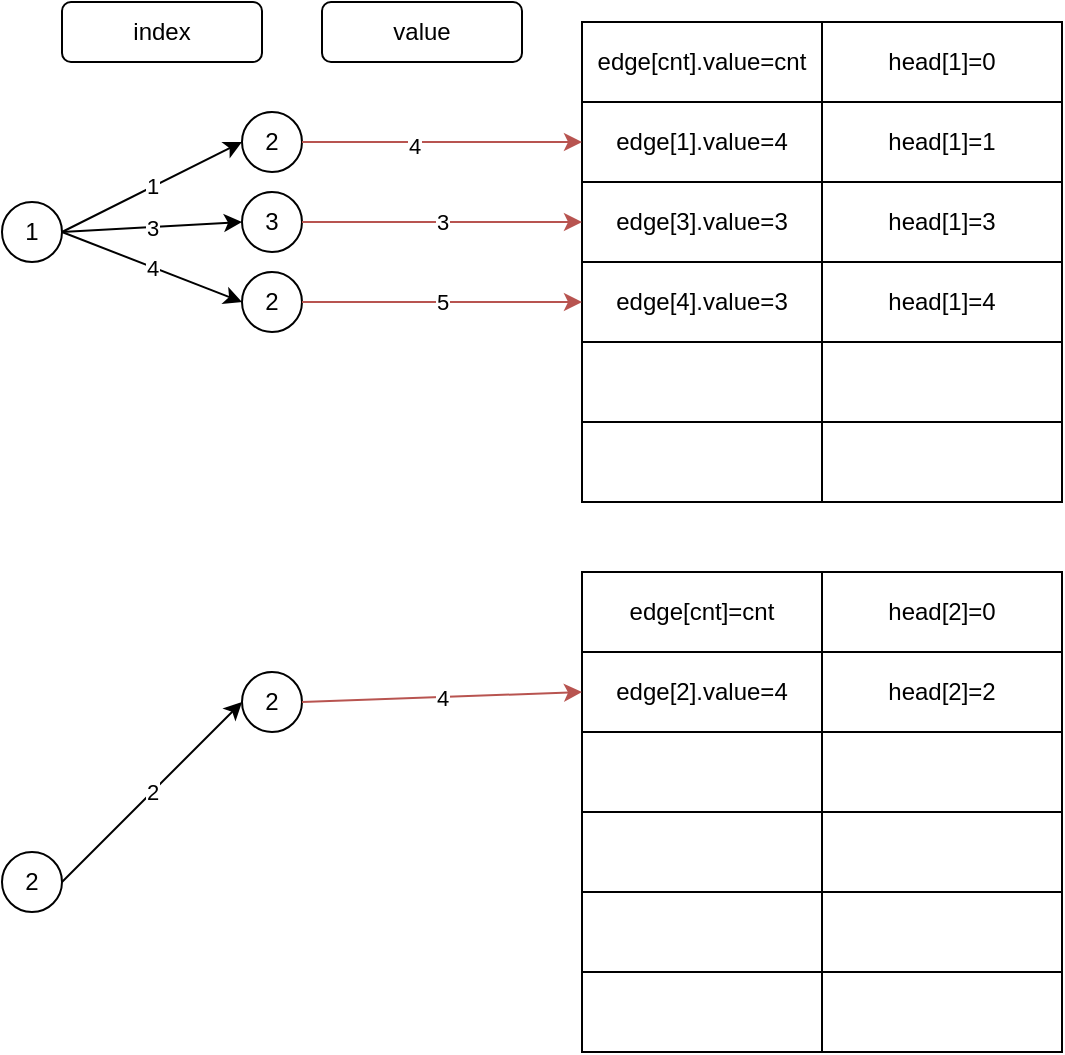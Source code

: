 <mxfile version="21.2.8" type="device">
  <diagram name="第 1 页" id="jPFsZ-wn6OdbeIY43XCs">
    <mxGraphModel dx="1050" dy="621" grid="1" gridSize="10" guides="1" tooltips="1" connect="1" arrows="1" fold="1" page="1" pageScale="1" pageWidth="827" pageHeight="1169" math="0" shadow="0">
      <root>
        <mxCell id="0" />
        <mxCell id="1" parent="0" />
        <mxCell id="0yXQTPuULQUDAwn3RkB3-1" value="1" style="ellipse;whiteSpace=wrap;html=1;aspect=fixed;" vertex="1" parent="1">
          <mxGeometry x="50" y="160" width="30" height="30" as="geometry" />
        </mxCell>
        <mxCell id="0yXQTPuULQUDAwn3RkB3-2" value="2" style="ellipse;whiteSpace=wrap;html=1;aspect=fixed;" vertex="1" parent="1">
          <mxGeometry x="170" y="115" width="30" height="30" as="geometry" />
        </mxCell>
        <mxCell id="0yXQTPuULQUDAwn3RkB3-3" value="1" style="endArrow=classic;html=1;rounded=0;entryX=0;entryY=0.5;entryDx=0;entryDy=0;exitX=1;exitY=0.5;exitDx=0;exitDy=0;" edge="1" parent="1" source="0yXQTPuULQUDAwn3RkB3-1" target="0yXQTPuULQUDAwn3RkB3-2">
          <mxGeometry width="50" height="50" relative="1" as="geometry">
            <mxPoint x="150" y="210" as="sourcePoint" />
            <mxPoint x="200" y="160" as="targetPoint" />
          </mxGeometry>
        </mxCell>
        <mxCell id="0yXQTPuULQUDAwn3RkB3-4" value="edge[3].value=3" style="rounded=0;whiteSpace=wrap;html=1;" vertex="1" parent="1">
          <mxGeometry x="340" y="150" width="120" height="40" as="geometry" />
        </mxCell>
        <mxCell id="0yXQTPuULQUDAwn3RkB3-5" value="edge[4].value=3" style="rounded=0;whiteSpace=wrap;html=1;" vertex="1" parent="1">
          <mxGeometry x="340" y="190" width="120" height="40" as="geometry" />
        </mxCell>
        <mxCell id="0yXQTPuULQUDAwn3RkB3-6" value="edge[cnt].value=cnt" style="rounded=0;whiteSpace=wrap;html=1;" vertex="1" parent="1">
          <mxGeometry x="340" y="70" width="120" height="40" as="geometry" />
        </mxCell>
        <mxCell id="0yXQTPuULQUDAwn3RkB3-7" value="edge[1].value=4" style="rounded=0;whiteSpace=wrap;html=1;" vertex="1" parent="1">
          <mxGeometry x="340" y="110" width="120" height="40" as="geometry" />
        </mxCell>
        <mxCell id="0yXQTPuULQUDAwn3RkB3-8" value="" style="rounded=0;whiteSpace=wrap;html=1;" vertex="1" parent="1">
          <mxGeometry x="340" y="230" width="120" height="40" as="geometry" />
        </mxCell>
        <mxCell id="0yXQTPuULQUDAwn3RkB3-9" value="" style="rounded=0;whiteSpace=wrap;html=1;" vertex="1" parent="1">
          <mxGeometry x="340" y="270" width="120" height="40" as="geometry" />
        </mxCell>
        <mxCell id="0yXQTPuULQUDAwn3RkB3-10" value="head[1]=3" style="rounded=0;whiteSpace=wrap;html=1;" vertex="1" parent="1">
          <mxGeometry x="460" y="150" width="120" height="40" as="geometry" />
        </mxCell>
        <mxCell id="0yXQTPuULQUDAwn3RkB3-11" value="head[1]=4" style="rounded=0;whiteSpace=wrap;html=1;" vertex="1" parent="1">
          <mxGeometry x="460" y="190" width="120" height="40" as="geometry" />
        </mxCell>
        <mxCell id="0yXQTPuULQUDAwn3RkB3-12" value="head[1]=0" style="rounded=0;whiteSpace=wrap;html=1;" vertex="1" parent="1">
          <mxGeometry x="460" y="70" width="120" height="40" as="geometry" />
        </mxCell>
        <mxCell id="0yXQTPuULQUDAwn3RkB3-13" value="head[1]=1" style="rounded=0;whiteSpace=wrap;html=1;" vertex="1" parent="1">
          <mxGeometry x="460" y="110" width="120" height="40" as="geometry" />
        </mxCell>
        <mxCell id="0yXQTPuULQUDAwn3RkB3-14" value="" style="rounded=0;whiteSpace=wrap;html=1;" vertex="1" parent="1">
          <mxGeometry x="460" y="230" width="120" height="40" as="geometry" />
        </mxCell>
        <mxCell id="0yXQTPuULQUDAwn3RkB3-15" value="" style="rounded=0;whiteSpace=wrap;html=1;" vertex="1" parent="1">
          <mxGeometry x="460" y="270" width="120" height="40" as="geometry" />
        </mxCell>
        <mxCell id="0yXQTPuULQUDAwn3RkB3-16" value="" style="endArrow=classic;html=1;rounded=0;entryX=0;entryY=0.5;entryDx=0;entryDy=0;fillColor=#f8cecc;strokeColor=#b85450;exitX=1;exitY=0.5;exitDx=0;exitDy=0;" edge="1" parent="1" source="0yXQTPuULQUDAwn3RkB3-2" target="0yXQTPuULQUDAwn3RkB3-7">
          <mxGeometry width="50" height="50" relative="1" as="geometry">
            <mxPoint x="270" y="160" as="sourcePoint" />
            <mxPoint x="320" y="110" as="targetPoint" />
          </mxGeometry>
        </mxCell>
        <mxCell id="0yXQTPuULQUDAwn3RkB3-50" value="4" style="edgeLabel;html=1;align=center;verticalAlign=middle;resizable=0;points=[];" vertex="1" connectable="0" parent="0yXQTPuULQUDAwn3RkB3-16">
          <mxGeometry x="-0.198" y="-2" relative="1" as="geometry">
            <mxPoint as="offset" />
          </mxGeometry>
        </mxCell>
        <mxCell id="0yXQTPuULQUDAwn3RkB3-23" value="2" style="ellipse;whiteSpace=wrap;html=1;aspect=fixed;" vertex="1" parent="1">
          <mxGeometry x="50" y="485" width="30" height="30" as="geometry" />
        </mxCell>
        <mxCell id="0yXQTPuULQUDAwn3RkB3-24" value="2" style="ellipse;whiteSpace=wrap;html=1;aspect=fixed;" vertex="1" parent="1">
          <mxGeometry x="170" y="395" width="30" height="30" as="geometry" />
        </mxCell>
        <mxCell id="0yXQTPuULQUDAwn3RkB3-25" value="2" style="endArrow=classic;html=1;rounded=0;entryX=0;entryY=0.5;entryDx=0;entryDy=0;exitX=1;exitY=0.5;exitDx=0;exitDy=0;" edge="1" parent="1" source="0yXQTPuULQUDAwn3RkB3-23" target="0yXQTPuULQUDAwn3RkB3-24">
          <mxGeometry width="50" height="50" relative="1" as="geometry">
            <mxPoint x="150" y="485" as="sourcePoint" />
            <mxPoint x="200" y="435" as="targetPoint" />
          </mxGeometry>
        </mxCell>
        <mxCell id="0yXQTPuULQUDAwn3RkB3-26" value="" style="rounded=0;whiteSpace=wrap;html=1;" vertex="1" parent="1">
          <mxGeometry x="340" y="425" width="120" height="40" as="geometry" />
        </mxCell>
        <mxCell id="0yXQTPuULQUDAwn3RkB3-27" value="" style="rounded=0;whiteSpace=wrap;html=1;" vertex="1" parent="1">
          <mxGeometry x="340" y="465" width="120" height="40" as="geometry" />
        </mxCell>
        <mxCell id="0yXQTPuULQUDAwn3RkB3-28" value="edge[cnt]=cnt" style="rounded=0;whiteSpace=wrap;html=1;" vertex="1" parent="1">
          <mxGeometry x="340" y="345" width="120" height="40" as="geometry" />
        </mxCell>
        <mxCell id="0yXQTPuULQUDAwn3RkB3-29" value="edge[2].value=4" style="rounded=0;whiteSpace=wrap;html=1;" vertex="1" parent="1">
          <mxGeometry x="340" y="385" width="120" height="40" as="geometry" />
        </mxCell>
        <mxCell id="0yXQTPuULQUDAwn3RkB3-30" value="" style="rounded=0;whiteSpace=wrap;html=1;" vertex="1" parent="1">
          <mxGeometry x="340" y="505" width="120" height="40" as="geometry" />
        </mxCell>
        <mxCell id="0yXQTPuULQUDAwn3RkB3-31" value="" style="rounded=0;whiteSpace=wrap;html=1;" vertex="1" parent="1">
          <mxGeometry x="340" y="545" width="120" height="40" as="geometry" />
        </mxCell>
        <mxCell id="0yXQTPuULQUDAwn3RkB3-32" value="" style="rounded=0;whiteSpace=wrap;html=1;" vertex="1" parent="1">
          <mxGeometry x="460" y="425" width="120" height="40" as="geometry" />
        </mxCell>
        <mxCell id="0yXQTPuULQUDAwn3RkB3-33" value="" style="rounded=0;whiteSpace=wrap;html=1;" vertex="1" parent="1">
          <mxGeometry x="460" y="465" width="120" height="40" as="geometry" />
        </mxCell>
        <mxCell id="0yXQTPuULQUDAwn3RkB3-34" value="head[2]=0" style="rounded=0;whiteSpace=wrap;html=1;" vertex="1" parent="1">
          <mxGeometry x="460" y="345" width="120" height="40" as="geometry" />
        </mxCell>
        <mxCell id="0yXQTPuULQUDAwn3RkB3-35" value="head[2]=2" style="rounded=0;whiteSpace=wrap;html=1;" vertex="1" parent="1">
          <mxGeometry x="460" y="385" width="120" height="40" as="geometry" />
        </mxCell>
        <mxCell id="0yXQTPuULQUDAwn3RkB3-36" value="" style="rounded=0;whiteSpace=wrap;html=1;" vertex="1" parent="1">
          <mxGeometry x="460" y="505" width="120" height="40" as="geometry" />
        </mxCell>
        <mxCell id="0yXQTPuULQUDAwn3RkB3-37" value="" style="rounded=0;whiteSpace=wrap;html=1;" vertex="1" parent="1">
          <mxGeometry x="460" y="545" width="120" height="40" as="geometry" />
        </mxCell>
        <mxCell id="0yXQTPuULQUDAwn3RkB3-38" value="4" style="endArrow=classic;html=1;rounded=0;entryX=0;entryY=0.5;entryDx=0;entryDy=0;fillColor=#f8cecc;strokeColor=#b85450;exitX=1;exitY=0.5;exitDx=0;exitDy=0;" edge="1" parent="1" source="0yXQTPuULQUDAwn3RkB3-24" target="0yXQTPuULQUDAwn3RkB3-29">
          <mxGeometry width="50" height="50" relative="1" as="geometry">
            <mxPoint x="270" y="435" as="sourcePoint" />
            <mxPoint x="320" y="385" as="targetPoint" />
          </mxGeometry>
        </mxCell>
        <mxCell id="0yXQTPuULQUDAwn3RkB3-42" value="3" style="ellipse;whiteSpace=wrap;html=1;aspect=fixed;" vertex="1" parent="1">
          <mxGeometry x="170" y="155" width="30" height="30" as="geometry" />
        </mxCell>
        <mxCell id="0yXQTPuULQUDAwn3RkB3-43" value="2" style="ellipse;whiteSpace=wrap;html=1;aspect=fixed;" vertex="1" parent="1">
          <mxGeometry x="170" y="195" width="30" height="30" as="geometry" />
        </mxCell>
        <mxCell id="0yXQTPuULQUDAwn3RkB3-44" value="3" style="endArrow=classic;html=1;rounded=0;entryX=0;entryY=0.5;entryDx=0;entryDy=0;exitX=1;exitY=0.5;exitDx=0;exitDy=0;" edge="1" parent="1" source="0yXQTPuULQUDAwn3RkB3-1" target="0yXQTPuULQUDAwn3RkB3-42">
          <mxGeometry width="50" height="50" relative="1" as="geometry">
            <mxPoint x="90" y="235" as="sourcePoint" />
            <mxPoint x="180" y="145" as="targetPoint" />
          </mxGeometry>
        </mxCell>
        <mxCell id="0yXQTPuULQUDAwn3RkB3-45" value="3" style="endArrow=classic;html=1;rounded=0;entryX=0;entryY=0.5;entryDx=0;entryDy=0;fillColor=#f8cecc;strokeColor=#b85450;exitX=1;exitY=0.5;exitDx=0;exitDy=0;" edge="1" parent="1" source="0yXQTPuULQUDAwn3RkB3-42" target="0yXQTPuULQUDAwn3RkB3-4">
          <mxGeometry width="50" height="50" relative="1" as="geometry">
            <mxPoint x="210" y="202.5" as="sourcePoint" />
            <mxPoint x="350" y="197.5" as="targetPoint" />
          </mxGeometry>
        </mxCell>
        <mxCell id="0yXQTPuULQUDAwn3RkB3-46" value="4" style="endArrow=classic;html=1;rounded=0;entryX=0;entryY=0.5;entryDx=0;entryDy=0;exitX=1;exitY=0.5;exitDx=0;exitDy=0;" edge="1" parent="1" source="0yXQTPuULQUDAwn3RkB3-1" target="0yXQTPuULQUDAwn3RkB3-43">
          <mxGeometry width="50" height="50" relative="1" as="geometry">
            <mxPoint x="90" y="235" as="sourcePoint" />
            <mxPoint x="180" y="205" as="targetPoint" />
          </mxGeometry>
        </mxCell>
        <mxCell id="0yXQTPuULQUDAwn3RkB3-49" value="5" style="endArrow=classic;html=1;rounded=0;entryX=0;entryY=0.5;entryDx=0;entryDy=0;fillColor=#f8cecc;strokeColor=#b85450;exitX=1;exitY=0.5;exitDx=0;exitDy=0;" edge="1" parent="1" source="0yXQTPuULQUDAwn3RkB3-43" target="0yXQTPuULQUDAwn3RkB3-5">
          <mxGeometry width="50" height="50" relative="1" as="geometry">
            <mxPoint x="210" y="205" as="sourcePoint" />
            <mxPoint x="350" y="180" as="targetPoint" />
          </mxGeometry>
        </mxCell>
        <mxCell id="0yXQTPuULQUDAwn3RkB3-51" value="value" style="rounded=1;whiteSpace=wrap;html=1;" vertex="1" parent="1">
          <mxGeometry x="210" y="60" width="100" height="30" as="geometry" />
        </mxCell>
        <mxCell id="0yXQTPuULQUDAwn3RkB3-52" value="index" style="rounded=1;whiteSpace=wrap;html=1;" vertex="1" parent="1">
          <mxGeometry x="80" y="60" width="100" height="30" as="geometry" />
        </mxCell>
      </root>
    </mxGraphModel>
  </diagram>
</mxfile>
